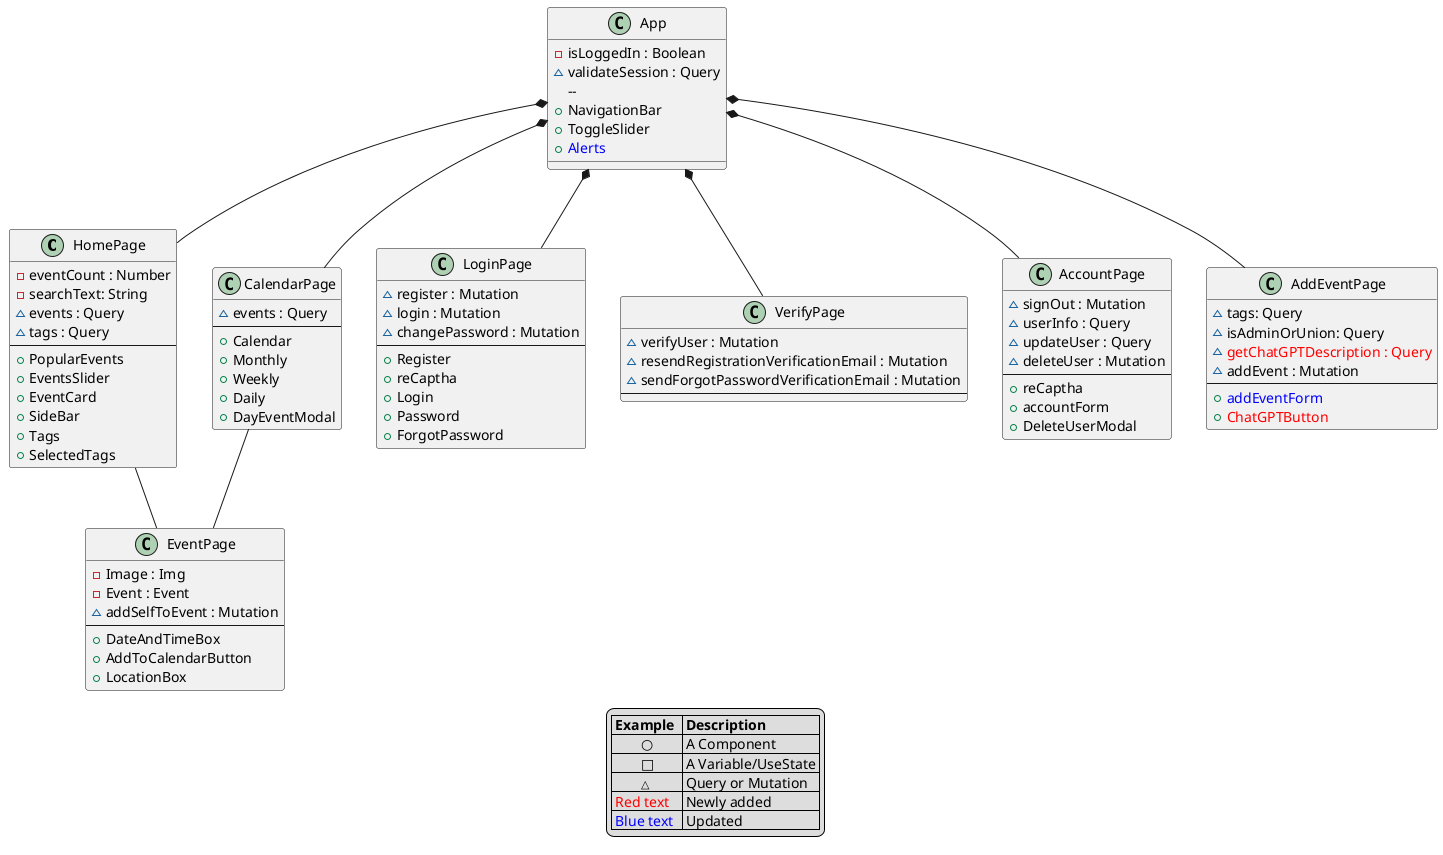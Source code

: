 @startuml FrontEndClassDiagram
class HomePage {
    - eventCount : Number
    - searchText: String
    ~ events : Query
    ~ tags : Query
    --
    + PopularEvents
    + EventsSlider
    + EventCard
    + SideBar
    + Tags 
    + SelectedTags
}

class App {
    -isLoggedIn : Boolean
    ~validateSession : Query
        --
    + NavigationBar
    + ToggleSlider
    + <color:blue>Alerts
}
class CalendarPage {
    ~ events : Query 
    --
    + Calendar
    + Monthly
    + Weekly
    + Daily
    + DayEventModal    
}
class EventPage {
    -Image : Img
    -Event : Event
    ~addSelfToEvent : Mutation
    --
    + DateAndTimeBox
    + AddToCalendarButton
    + LocationBox
}
class LoginPage {
    ~ register : Mutation
    ~ login : Mutation
    ~ changePassword : Mutation
    --
    +Register
    +reCaptha
    +Login
    +Password
    +ForgotPassword
    }
    class VerifyPage {
    ~ verifyUser : Mutation
    ~ resendRegistrationVerificationEmail : Mutation
    ~ sendForgotPasswordVerificationEmail : Mutation
    --
}
class AccountPage {
    ~ signOut : Mutation
    ~ userInfo : Query
    ~ updateUser : Query
    ~ deleteUser : Mutation
    --
    +reCaptha
    +accountForm
    +DeleteUserModal
}
class AddEventPage {
    ~ tags: Query
    ~ isAdminOrUnion: Query
    ~ <color:red>getChatGPTDescription : Query
    ~ addEvent : Mutation
    --
    +<color:blue>addEventForm
    +<color:red>ChatGPTButton
}

App*-- HomePage 
App*-- CalendarPage   
App*-- LoginPage
App*-- AccountPage
App*-- VerifyPage
App*-- AddEventPage
HomePage-- EventPage
CalendarPage-- EventPage

legend
    |= Example  |= Description |
    |        ○ | A Component |
    |        □ | A Variable/UseState |
    |        <size:11>△ | Query or Mutation |
    |<color:red> Red text | Newly added|
    |<color:blue> Blue text | Updated |
endlegend
@enduml






